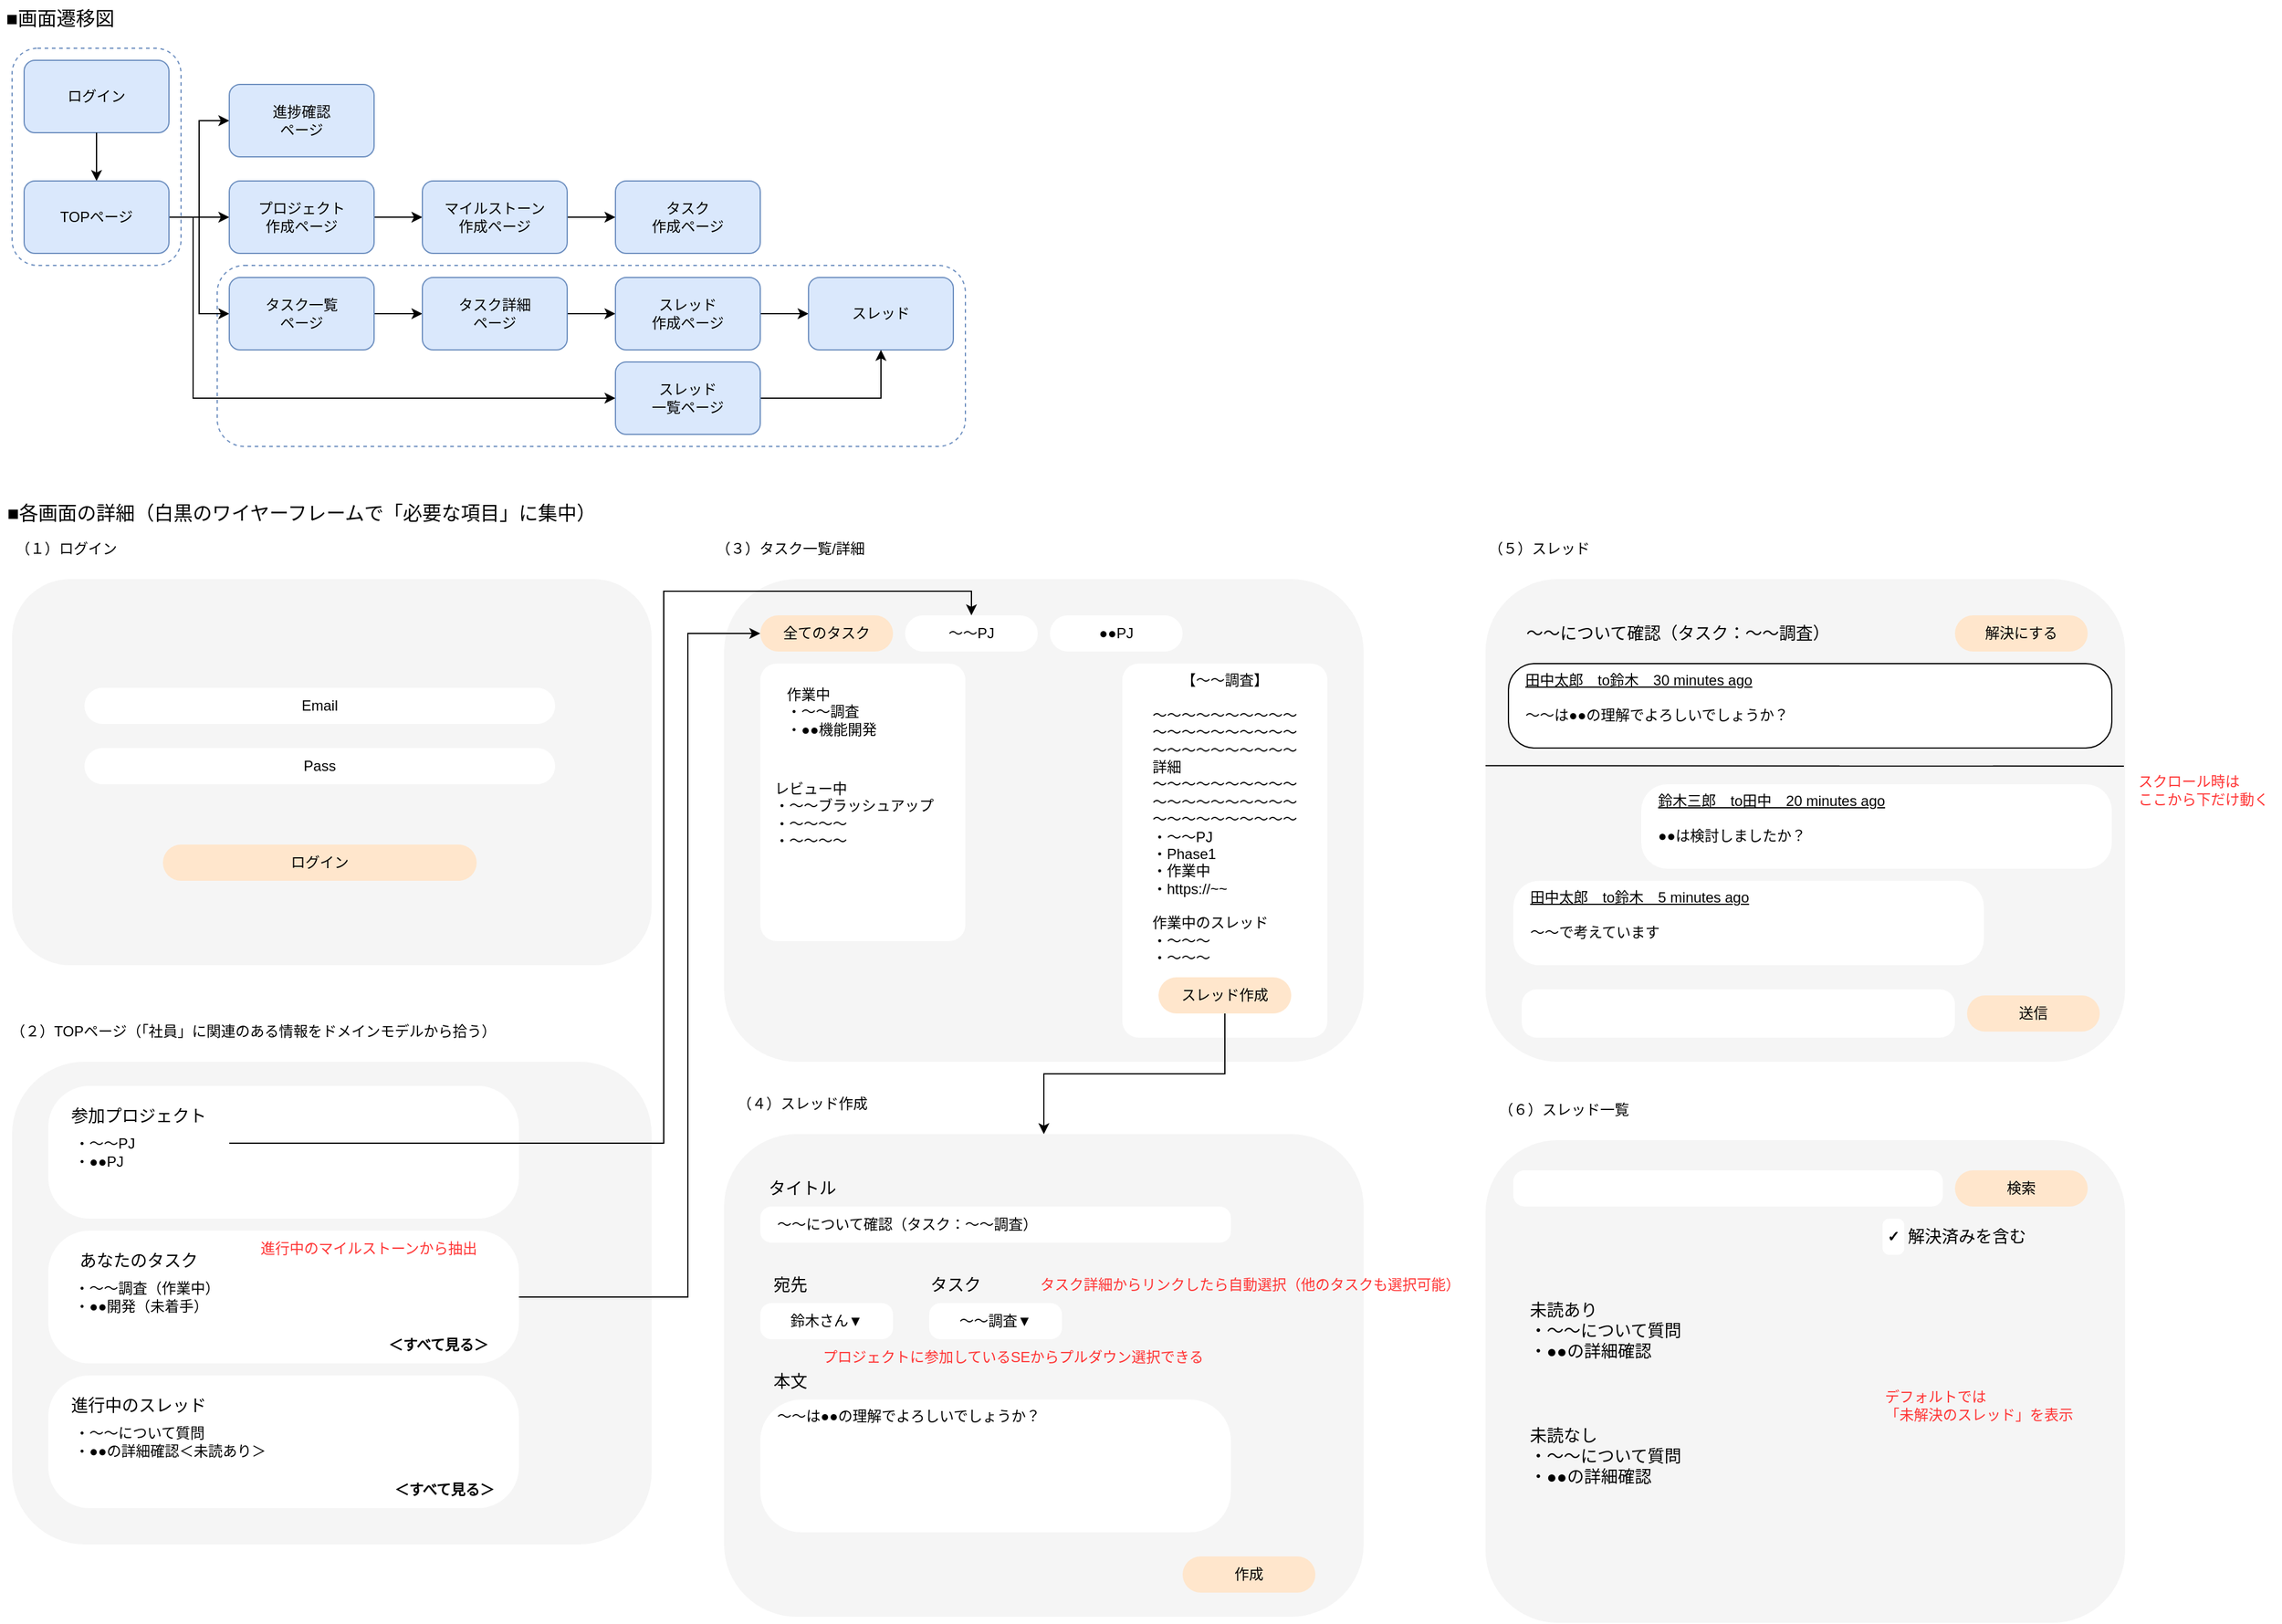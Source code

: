 <mxfile version="21.3.8" type="github">
  <diagram name="画面遷移図" id="G-IlNG6C6N0usewLotBW">
    <mxGraphModel dx="1434" dy="788" grid="1" gridSize="10" guides="1" tooltips="1" connect="1" arrows="1" fold="1" page="1" pageScale="1" pageWidth="827" pageHeight="1169" math="0" shadow="0">
      <root>
        <mxCell id="0" />
        <mxCell id="1" parent="0" />
        <mxCell id="luja3o-iw3-4LEcQ9ht4-22" value="" style="rounded=1;whiteSpace=wrap;html=1;fillColor=none;strokeColor=#6c8ebf;fillStyle=auto;labelBackgroundColor=none;dashed=1;" vertex="1" parent="1">
          <mxGeometry x="20" y="50" width="140" height="180" as="geometry" />
        </mxCell>
        <mxCell id="luja3o-iw3-4LEcQ9ht4-23" value="" style="rounded=1;whiteSpace=wrap;html=1;fillColor=none;strokeColor=#6c8ebf;fillStyle=auto;labelBackgroundColor=none;dashed=1;" vertex="1" parent="1">
          <mxGeometry x="190" y="230" width="620" height="150" as="geometry" />
        </mxCell>
        <mxCell id="luja3o-iw3-4LEcQ9ht4-1" value="■画面遷移図" style="text;html=1;strokeColor=none;fillColor=none;align=center;verticalAlign=middle;whiteSpace=wrap;rounded=0;fontSize=16;" vertex="1" parent="1">
          <mxGeometry x="10" y="10" width="100" height="30" as="geometry" />
        </mxCell>
        <mxCell id="luja3o-iw3-4LEcQ9ht4-3" value="ログイン" style="rounded=1;whiteSpace=wrap;html=1;fillColor=#dae8fc;strokeColor=#6c8ebf;" vertex="1" parent="1">
          <mxGeometry x="30" y="60" width="120" height="60" as="geometry" />
        </mxCell>
        <mxCell id="luja3o-iw3-4LEcQ9ht4-4" value="" style="endArrow=classic;html=1;rounded=0;exitX=0.5;exitY=1;exitDx=0;exitDy=0;entryX=0.5;entryY=0;entryDx=0;entryDy=0;" edge="1" parent="1" source="luja3o-iw3-4LEcQ9ht4-3" target="luja3o-iw3-4LEcQ9ht4-5">
          <mxGeometry width="50" height="50" relative="1" as="geometry">
            <mxPoint x="90" y="230" as="sourcePoint" />
            <mxPoint x="90" y="160" as="targetPoint" />
          </mxGeometry>
        </mxCell>
        <mxCell id="luja3o-iw3-4LEcQ9ht4-13" style="edgeStyle=orthogonalEdgeStyle;rounded=0;orthogonalLoop=1;jettySize=auto;html=1;exitX=1;exitY=0.5;exitDx=0;exitDy=0;entryX=0;entryY=0.5;entryDx=0;entryDy=0;" edge="1" parent="1" source="luja3o-iw3-4LEcQ9ht4-5" target="luja3o-iw3-4LEcQ9ht4-6">
          <mxGeometry relative="1" as="geometry" />
        </mxCell>
        <mxCell id="luja3o-iw3-4LEcQ9ht4-15" style="edgeStyle=orthogonalEdgeStyle;rounded=0;orthogonalLoop=1;jettySize=auto;html=1;exitX=1;exitY=0.5;exitDx=0;exitDy=0;entryX=0;entryY=0.5;entryDx=0;entryDy=0;" edge="1" parent="1" source="luja3o-iw3-4LEcQ9ht4-5" target="luja3o-iw3-4LEcQ9ht4-14">
          <mxGeometry relative="1" as="geometry" />
        </mxCell>
        <mxCell id="luja3o-iw3-4LEcQ9ht4-16" style="edgeStyle=orthogonalEdgeStyle;rounded=0;orthogonalLoop=1;jettySize=auto;html=1;exitX=1;exitY=0.5;exitDx=0;exitDy=0;entryX=0;entryY=0.5;entryDx=0;entryDy=0;" edge="1" parent="1" source="luja3o-iw3-4LEcQ9ht4-5" target="luja3o-iw3-4LEcQ9ht4-9">
          <mxGeometry relative="1" as="geometry" />
        </mxCell>
        <mxCell id="luja3o-iw3-4LEcQ9ht4-120" style="edgeStyle=orthogonalEdgeStyle;rounded=0;orthogonalLoop=1;jettySize=auto;html=1;exitX=1;exitY=0.5;exitDx=0;exitDy=0;entryX=0;entryY=0.5;entryDx=0;entryDy=0;" edge="1" parent="1" source="luja3o-iw3-4LEcQ9ht4-5" target="luja3o-iw3-4LEcQ9ht4-118">
          <mxGeometry relative="1" as="geometry">
            <Array as="points">
              <mxPoint x="170" y="190" />
              <mxPoint x="170" y="340" />
            </Array>
          </mxGeometry>
        </mxCell>
        <mxCell id="luja3o-iw3-4LEcQ9ht4-5" value="TOPページ" style="rounded=1;whiteSpace=wrap;html=1;fillColor=#dae8fc;strokeColor=#6c8ebf;" vertex="1" parent="1">
          <mxGeometry x="30" y="160" width="120" height="60" as="geometry" />
        </mxCell>
        <mxCell id="luja3o-iw3-4LEcQ9ht4-17" style="edgeStyle=orthogonalEdgeStyle;rounded=0;orthogonalLoop=1;jettySize=auto;html=1;exitX=1;exitY=0.5;exitDx=0;exitDy=0;entryX=0;entryY=0.5;entryDx=0;entryDy=0;" edge="1" parent="1" source="luja3o-iw3-4LEcQ9ht4-6" target="luja3o-iw3-4LEcQ9ht4-7">
          <mxGeometry relative="1" as="geometry" />
        </mxCell>
        <mxCell id="luja3o-iw3-4LEcQ9ht4-6" value="プロジェクト&lt;br&gt;作成ページ" style="rounded=1;whiteSpace=wrap;html=1;fillColor=#dae8fc;strokeColor=#6c8ebf;" vertex="1" parent="1">
          <mxGeometry x="200" y="160" width="120" height="60" as="geometry" />
        </mxCell>
        <mxCell id="luja3o-iw3-4LEcQ9ht4-18" style="edgeStyle=orthogonalEdgeStyle;rounded=0;orthogonalLoop=1;jettySize=auto;html=1;exitX=1;exitY=0.5;exitDx=0;exitDy=0;entryX=0;entryY=0.5;entryDx=0;entryDy=0;" edge="1" parent="1" source="luja3o-iw3-4LEcQ9ht4-7" target="luja3o-iw3-4LEcQ9ht4-8">
          <mxGeometry relative="1" as="geometry" />
        </mxCell>
        <mxCell id="luja3o-iw3-4LEcQ9ht4-7" value="マイルストーン&lt;br&gt;作成ページ" style="rounded=1;whiteSpace=wrap;html=1;fillColor=#dae8fc;strokeColor=#6c8ebf;" vertex="1" parent="1">
          <mxGeometry x="360" y="160" width="120" height="60" as="geometry" />
        </mxCell>
        <mxCell id="luja3o-iw3-4LEcQ9ht4-8" value="タスク&lt;br&gt;作成ページ" style="rounded=1;whiteSpace=wrap;html=1;fillColor=#dae8fc;strokeColor=#6c8ebf;" vertex="1" parent="1">
          <mxGeometry x="520" y="160" width="120" height="60" as="geometry" />
        </mxCell>
        <mxCell id="luja3o-iw3-4LEcQ9ht4-19" style="edgeStyle=orthogonalEdgeStyle;rounded=0;orthogonalLoop=1;jettySize=auto;html=1;exitX=1;exitY=0.5;exitDx=0;exitDy=0;entryX=0;entryY=0.5;entryDx=0;entryDy=0;" edge="1" parent="1" source="luja3o-iw3-4LEcQ9ht4-9" target="luja3o-iw3-4LEcQ9ht4-10">
          <mxGeometry relative="1" as="geometry" />
        </mxCell>
        <mxCell id="luja3o-iw3-4LEcQ9ht4-9" value="タスク一覧&lt;br&gt;ページ" style="rounded=1;whiteSpace=wrap;html=1;fillColor=#dae8fc;strokeColor=#6c8ebf;" vertex="1" parent="1">
          <mxGeometry x="200" y="240" width="120" height="60" as="geometry" />
        </mxCell>
        <mxCell id="luja3o-iw3-4LEcQ9ht4-20" style="edgeStyle=orthogonalEdgeStyle;rounded=0;orthogonalLoop=1;jettySize=auto;html=1;exitX=1;exitY=0.5;exitDx=0;exitDy=0;entryX=0;entryY=0.5;entryDx=0;entryDy=0;" edge="1" parent="1" source="luja3o-iw3-4LEcQ9ht4-10" target="luja3o-iw3-4LEcQ9ht4-11">
          <mxGeometry relative="1" as="geometry" />
        </mxCell>
        <mxCell id="luja3o-iw3-4LEcQ9ht4-10" value="タスク詳細&lt;br&gt;ページ" style="rounded=1;whiteSpace=wrap;html=1;fillColor=#dae8fc;strokeColor=#6c8ebf;" vertex="1" parent="1">
          <mxGeometry x="360" y="240" width="120" height="60" as="geometry" />
        </mxCell>
        <mxCell id="luja3o-iw3-4LEcQ9ht4-21" style="edgeStyle=orthogonalEdgeStyle;rounded=0;orthogonalLoop=1;jettySize=auto;html=1;exitX=1;exitY=0.5;exitDx=0;exitDy=0;entryX=0;entryY=0.5;entryDx=0;entryDy=0;" edge="1" parent="1" source="luja3o-iw3-4LEcQ9ht4-11" target="luja3o-iw3-4LEcQ9ht4-12">
          <mxGeometry relative="1" as="geometry" />
        </mxCell>
        <mxCell id="luja3o-iw3-4LEcQ9ht4-11" value="スレッド&lt;br&gt;作成ページ" style="rounded=1;whiteSpace=wrap;html=1;fillColor=#dae8fc;strokeColor=#6c8ebf;" vertex="1" parent="1">
          <mxGeometry x="520" y="240" width="120" height="60" as="geometry" />
        </mxCell>
        <mxCell id="luja3o-iw3-4LEcQ9ht4-12" value="スレッド" style="rounded=1;whiteSpace=wrap;html=1;fillColor=#dae8fc;strokeColor=#6c8ebf;" vertex="1" parent="1">
          <mxGeometry x="680" y="240" width="120" height="60" as="geometry" />
        </mxCell>
        <mxCell id="luja3o-iw3-4LEcQ9ht4-14" value="進捗確認&lt;br&gt;ページ" style="rounded=1;whiteSpace=wrap;html=1;fillColor=#dae8fc;strokeColor=#6c8ebf;" vertex="1" parent="1">
          <mxGeometry x="200" y="80" width="120" height="60" as="geometry" />
        </mxCell>
        <mxCell id="luja3o-iw3-4LEcQ9ht4-24" value="■各画面の詳細（白黒のワイヤーフレームで「必要な項目」に集中）" style="text;html=1;strokeColor=none;fillColor=none;align=center;verticalAlign=middle;whiteSpace=wrap;rounded=0;fontSize=16;" vertex="1" parent="1">
          <mxGeometry x="10" y="420" width="500" height="30" as="geometry" />
        </mxCell>
        <mxCell id="luja3o-iw3-4LEcQ9ht4-25" value="（１）ログイン" style="text;html=1;strokeColor=none;fillColor=none;align=center;verticalAlign=middle;whiteSpace=wrap;rounded=0;" vertex="1" parent="1">
          <mxGeometry x="10" y="450" width="110" height="30" as="geometry" />
        </mxCell>
        <mxCell id="luja3o-iw3-4LEcQ9ht4-26" value="" style="rounded=1;whiteSpace=wrap;html=1;fillColor=#f5f5f5;fontColor=#333333;strokeColor=none;" vertex="1" parent="1">
          <mxGeometry x="20" y="490" width="530" height="320" as="geometry" />
        </mxCell>
        <mxCell id="luja3o-iw3-4LEcQ9ht4-27" value="Email" style="rounded=1;whiteSpace=wrap;html=1;arcSize=50;strokeColor=none;" vertex="1" parent="1">
          <mxGeometry x="80" y="580" width="390" height="30" as="geometry" />
        </mxCell>
        <mxCell id="luja3o-iw3-4LEcQ9ht4-29" value="Pass" style="rounded=1;whiteSpace=wrap;html=1;arcSize=50;strokeColor=none;" vertex="1" parent="1">
          <mxGeometry x="80" y="630" width="390" height="30" as="geometry" />
        </mxCell>
        <mxCell id="luja3o-iw3-4LEcQ9ht4-30" value="ログイン" style="rounded=1;whiteSpace=wrap;html=1;arcSize=50;strokeColor=none;fillColor=#ffe6cc;" vertex="1" parent="1">
          <mxGeometry x="145" y="710" width="260" height="30" as="geometry" />
        </mxCell>
        <mxCell id="luja3o-iw3-4LEcQ9ht4-38" value="（２）TOPページ（「社員」に関連のある情報をドメインモデルから拾う）" style="text;html=1;strokeColor=none;fillColor=none;align=center;verticalAlign=middle;whiteSpace=wrap;rounded=0;" vertex="1" parent="1">
          <mxGeometry x="10" y="850" width="420" height="30" as="geometry" />
        </mxCell>
        <mxCell id="luja3o-iw3-4LEcQ9ht4-39" value="" style="rounded=1;whiteSpace=wrap;html=1;fillColor=#f5f5f5;fontColor=#333333;strokeColor=none;" vertex="1" parent="1">
          <mxGeometry x="20" y="890" width="530" height="400" as="geometry" />
        </mxCell>
        <mxCell id="luja3o-iw3-4LEcQ9ht4-40" value="" style="rounded=1;whiteSpace=wrap;html=1;arcSize=31;strokeColor=none;" vertex="1" parent="1">
          <mxGeometry x="50" y="910" width="390" height="110" as="geometry" />
        </mxCell>
        <mxCell id="luja3o-iw3-4LEcQ9ht4-43" value="参加プロジェクト" style="text;html=1;strokeColor=none;fillColor=none;align=center;verticalAlign=middle;whiteSpace=wrap;rounded=0;fontSize=14;" vertex="1" parent="1">
          <mxGeometry x="60" y="920" width="130" height="30" as="geometry" />
        </mxCell>
        <mxCell id="luja3o-iw3-4LEcQ9ht4-46" value="・～～PJ&lt;br&gt;・●●PJ" style="text;html=1;strokeColor=none;fillColor=none;align=left;verticalAlign=middle;whiteSpace=wrap;rounded=0;" vertex="1" parent="1">
          <mxGeometry x="70" y="950" width="130" height="30" as="geometry" />
        </mxCell>
        <mxCell id="luja3o-iw3-4LEcQ9ht4-48" value="" style="rounded=1;whiteSpace=wrap;html=1;arcSize=31;strokeColor=none;" vertex="1" parent="1">
          <mxGeometry x="50" y="1030" width="390" height="110" as="geometry" />
        </mxCell>
        <mxCell id="luja3o-iw3-4LEcQ9ht4-49" value="あなたのタスク" style="text;html=1;strokeColor=none;fillColor=none;align=center;verticalAlign=middle;whiteSpace=wrap;rounded=0;fontSize=14;" vertex="1" parent="1">
          <mxGeometry x="60" y="1040" width="130" height="30" as="geometry" />
        </mxCell>
        <mxCell id="luja3o-iw3-4LEcQ9ht4-50" value="・～～調査（作業中）&lt;br&gt;・●●開発（未着手）" style="text;html=1;strokeColor=none;fillColor=none;align=left;verticalAlign=middle;whiteSpace=wrap;rounded=0;" vertex="1" parent="1">
          <mxGeometry x="70" y="1070" width="130" height="30" as="geometry" />
        </mxCell>
        <mxCell id="luja3o-iw3-4LEcQ9ht4-51" value="進行中のマイルストーンから抽出" style="text;html=1;strokeColor=none;fillColor=none;align=left;verticalAlign=middle;whiteSpace=wrap;rounded=0;fontColor=#FF3333;" vertex="1" parent="1">
          <mxGeometry x="224" y="1030" width="190" height="30" as="geometry" />
        </mxCell>
        <mxCell id="luja3o-iw3-4LEcQ9ht4-52" value="＜すべて見る＞" style="text;html=1;strokeColor=none;fillColor=none;align=left;verticalAlign=middle;whiteSpace=wrap;rounded=0;fontStyle=1" vertex="1" parent="1">
          <mxGeometry x="330" y="1110" width="90" height="30" as="geometry" />
        </mxCell>
        <mxCell id="luja3o-iw3-4LEcQ9ht4-53" value="" style="rounded=1;whiteSpace=wrap;html=1;arcSize=31;strokeColor=none;" vertex="1" parent="1">
          <mxGeometry x="50" y="1150" width="390" height="110" as="geometry" />
        </mxCell>
        <mxCell id="luja3o-iw3-4LEcQ9ht4-54" value="進行中のスレッド" style="text;html=1;strokeColor=none;fillColor=none;align=center;verticalAlign=middle;whiteSpace=wrap;rounded=0;fontSize=14;" vertex="1" parent="1">
          <mxGeometry x="60" y="1160" width="130" height="30" as="geometry" />
        </mxCell>
        <mxCell id="luja3o-iw3-4LEcQ9ht4-55" value="・～～について質問&lt;br&gt;・●●の詳細確認＜未読あり＞" style="text;html=1;strokeColor=none;fillColor=none;align=left;verticalAlign=middle;whiteSpace=wrap;rounded=0;" vertex="1" parent="1">
          <mxGeometry x="70" y="1190" width="230" height="30" as="geometry" />
        </mxCell>
        <mxCell id="luja3o-iw3-4LEcQ9ht4-56" value="＜すべて見る＞" style="text;html=1;strokeColor=none;fillColor=none;align=left;verticalAlign=middle;whiteSpace=wrap;rounded=0;fontStyle=1" vertex="1" parent="1">
          <mxGeometry x="335" y="1230" width="90" height="30" as="geometry" />
        </mxCell>
        <mxCell id="luja3o-iw3-4LEcQ9ht4-57" value="（３）タスク一覧/詳細" style="text;html=1;strokeColor=none;fillColor=none;align=center;verticalAlign=middle;whiteSpace=wrap;rounded=0;" vertex="1" parent="1">
          <mxGeometry x="600" y="450" width="130" height="30" as="geometry" />
        </mxCell>
        <mxCell id="luja3o-iw3-4LEcQ9ht4-58" value="" style="rounded=1;whiteSpace=wrap;html=1;fillColor=#f5f5f5;fontColor=#333333;strokeColor=none;" vertex="1" parent="1">
          <mxGeometry x="610" y="490" width="530" height="400" as="geometry" />
        </mxCell>
        <mxCell id="luja3o-iw3-4LEcQ9ht4-59" value="" style="rounded=1;whiteSpace=wrap;html=1;arcSize=8;strokeColor=none;" vertex="1" parent="1">
          <mxGeometry x="640" y="560" width="170" height="230" as="geometry" />
        </mxCell>
        <mxCell id="luja3o-iw3-4LEcQ9ht4-61" value="作業中&lt;br&gt;・～～調査&lt;br&gt;・●●機能開発" style="text;html=1;strokeColor=none;fillColor=none;align=left;verticalAlign=middle;whiteSpace=wrap;rounded=0;" vertex="1" parent="1">
          <mxGeometry x="660" y="550" width="130" height="100" as="geometry" />
        </mxCell>
        <mxCell id="luja3o-iw3-4LEcQ9ht4-71" value="レビュー中&lt;br&gt;・～～ブラッシュアップ&lt;br&gt;・～～～～&lt;br&gt;・～～～～" style="text;html=1;strokeColor=none;fillColor=none;align=left;verticalAlign=middle;whiteSpace=wrap;rounded=0;" vertex="1" parent="1">
          <mxGeometry x="650" y="635" width="150" height="100" as="geometry" />
        </mxCell>
        <mxCell id="luja3o-iw3-4LEcQ9ht4-72" value="全てのタスク" style="rounded=1;whiteSpace=wrap;html=1;arcSize=50;strokeColor=none;fillColor=#ffe6cc;" vertex="1" parent="1">
          <mxGeometry x="640" y="520" width="110" height="30" as="geometry" />
        </mxCell>
        <mxCell id="luja3o-iw3-4LEcQ9ht4-73" value="～～PJ" style="rounded=1;whiteSpace=wrap;html=1;arcSize=50;strokeColor=none;fillColor=#FFFFFF;" vertex="1" parent="1">
          <mxGeometry x="760" y="520" width="110" height="30" as="geometry" />
        </mxCell>
        <mxCell id="luja3o-iw3-4LEcQ9ht4-74" value="●●PJ" style="rounded=1;whiteSpace=wrap;html=1;arcSize=50;strokeColor=none;fillColor=#FFFFFF;" vertex="1" parent="1">
          <mxGeometry x="880" y="520" width="110" height="30" as="geometry" />
        </mxCell>
        <mxCell id="luja3o-iw3-4LEcQ9ht4-75" style="edgeStyle=orthogonalEdgeStyle;rounded=0;orthogonalLoop=1;jettySize=auto;html=1;exitX=1;exitY=0.5;exitDx=0;exitDy=0;entryX=0;entryY=0.5;entryDx=0;entryDy=0;" edge="1" parent="1" source="luja3o-iw3-4LEcQ9ht4-48" target="luja3o-iw3-4LEcQ9ht4-72">
          <mxGeometry relative="1" as="geometry">
            <Array as="points">
              <mxPoint x="580" y="1085" />
              <mxPoint x="580" y="535" />
            </Array>
          </mxGeometry>
        </mxCell>
        <mxCell id="luja3o-iw3-4LEcQ9ht4-76" style="edgeStyle=orthogonalEdgeStyle;rounded=0;orthogonalLoop=1;jettySize=auto;html=1;exitX=1;exitY=0.25;exitDx=0;exitDy=0;entryX=0.5;entryY=0;entryDx=0;entryDy=0;" edge="1" parent="1" source="luja3o-iw3-4LEcQ9ht4-46" target="luja3o-iw3-4LEcQ9ht4-73">
          <mxGeometry relative="1" as="geometry">
            <Array as="points">
              <mxPoint x="560" y="957" />
              <mxPoint x="560" y="500" />
              <mxPoint x="815" y="500" />
            </Array>
          </mxGeometry>
        </mxCell>
        <mxCell id="luja3o-iw3-4LEcQ9ht4-77" value="【～～調査】&lt;br&gt;&lt;br&gt;&lt;div style=&quot;text-align: left;&quot;&gt;&lt;span style=&quot;background-color: initial;&quot;&gt;～～～～～～～～～～&lt;/span&gt;&lt;/div&gt;&lt;div style=&quot;text-align: left;&quot;&gt;&lt;span style=&quot;background-color: initial;&quot;&gt;～～～～～～～～～～&lt;/span&gt;&lt;/div&gt;&lt;div style=&quot;text-align: left;&quot;&gt;&lt;span style=&quot;background-color: initial;&quot;&gt;～～～～～～～～～～&lt;/span&gt;&lt;/div&gt;&lt;div style=&quot;text-align: left;&quot;&gt;&lt;span style=&quot;background-color: initial;&quot;&gt;詳細&lt;/span&gt;&lt;/div&gt;&lt;div style=&quot;text-align: left;&quot;&gt;&lt;span style=&quot;background-color: initial;&quot;&gt;～～～～～～～～～～&lt;/span&gt;&lt;/div&gt;&lt;div style=&quot;text-align: left;&quot;&gt;&lt;span style=&quot;background-color: initial;&quot;&gt;～～～～～～～～～～&lt;/span&gt;&lt;/div&gt;&lt;div style=&quot;text-align: left;&quot;&gt;&lt;span style=&quot;background-color: initial;&quot;&gt;～～～～～～～～～～&lt;/span&gt;&lt;/div&gt;&lt;div style=&quot;text-align: left;&quot;&gt;&lt;span style=&quot;background-color: initial;&quot;&gt;・～～PJ&lt;/span&gt;&lt;/div&gt;&lt;div style=&quot;text-align: left;&quot;&gt;&lt;span style=&quot;background-color: initial;&quot;&gt;・Phase1&lt;/span&gt;&lt;/div&gt;&lt;div style=&quot;text-align: left;&quot;&gt;&lt;span style=&quot;background-color: initial;&quot;&gt;・作業中&lt;/span&gt;&lt;/div&gt;&lt;div style=&quot;text-align: left;&quot;&gt;&lt;span style=&quot;background-color: initial;&quot;&gt;・https://~~&lt;/span&gt;&lt;/div&gt;&lt;div style=&quot;text-align: left;&quot;&gt;&lt;br&gt;&lt;/div&gt;&lt;div style=&quot;text-align: left;&quot;&gt;&lt;span style=&quot;background-color: initial;&quot;&gt;作業中のスレッド&lt;/span&gt;&lt;/div&gt;&lt;div style=&quot;text-align: left;&quot;&gt;&lt;span style=&quot;background-color: initial;&quot;&gt;・～～～&lt;/span&gt;&lt;/div&gt;&lt;div style=&quot;text-align: left;&quot;&gt;&lt;span style=&quot;background-color: initial;&quot;&gt;・～～～&lt;/span&gt;&lt;/div&gt;" style="rounded=1;whiteSpace=wrap;html=1;arcSize=8;strokeColor=none;verticalAlign=top;" vertex="1" parent="1">
          <mxGeometry x="940" y="560" width="170" height="310" as="geometry" />
        </mxCell>
        <mxCell id="luja3o-iw3-4LEcQ9ht4-99" style="edgeStyle=orthogonalEdgeStyle;rounded=0;orthogonalLoop=1;jettySize=auto;html=1;exitX=0.5;exitY=1;exitDx=0;exitDy=0;" edge="1" parent="1" source="luja3o-iw3-4LEcQ9ht4-78" target="luja3o-iw3-4LEcQ9ht4-80">
          <mxGeometry relative="1" as="geometry" />
        </mxCell>
        <mxCell id="luja3o-iw3-4LEcQ9ht4-78" value="スレッド作成" style="rounded=1;whiteSpace=wrap;html=1;arcSize=50;strokeColor=none;fillColor=#ffe6cc;" vertex="1" parent="1">
          <mxGeometry x="970" y="820" width="110" height="30" as="geometry" />
        </mxCell>
        <mxCell id="luja3o-iw3-4LEcQ9ht4-79" value="（４）スレッド作成" style="text;html=1;strokeColor=none;fillColor=none;align=center;verticalAlign=middle;whiteSpace=wrap;rounded=0;" vertex="1" parent="1">
          <mxGeometry x="610" y="910" width="130" height="30" as="geometry" />
        </mxCell>
        <mxCell id="luja3o-iw3-4LEcQ9ht4-80" value="" style="rounded=1;whiteSpace=wrap;html=1;fillColor=#f5f5f5;fontColor=#333333;strokeColor=none;" vertex="1" parent="1">
          <mxGeometry x="610" y="950" width="530" height="400" as="geometry" />
        </mxCell>
        <mxCell id="luja3o-iw3-4LEcQ9ht4-81" value="　～～について確認（タスク：～～調査）" style="rounded=1;whiteSpace=wrap;html=1;arcSize=31;strokeColor=none;align=left;" vertex="1" parent="1">
          <mxGeometry x="640" y="1010" width="390" height="30" as="geometry" />
        </mxCell>
        <mxCell id="luja3o-iw3-4LEcQ9ht4-82" value="タイトル" style="text;html=1;strokeColor=none;fillColor=none;align=center;verticalAlign=middle;whiteSpace=wrap;rounded=0;fontSize=14;" vertex="1" parent="1">
          <mxGeometry x="640" y="980" width="70" height="30" as="geometry" />
        </mxCell>
        <mxCell id="luja3o-iw3-4LEcQ9ht4-84" value="鈴木さん▼" style="rounded=1;whiteSpace=wrap;html=1;arcSize=31;strokeColor=none;align=center;" vertex="1" parent="1">
          <mxGeometry x="640" y="1090" width="110" height="30" as="geometry" />
        </mxCell>
        <mxCell id="luja3o-iw3-4LEcQ9ht4-85" value="宛先" style="text;html=1;strokeColor=none;fillColor=none;align=center;verticalAlign=middle;whiteSpace=wrap;rounded=0;fontSize=14;" vertex="1" parent="1">
          <mxGeometry x="640" y="1060" width="50" height="30" as="geometry" />
        </mxCell>
        <mxCell id="luja3o-iw3-4LEcQ9ht4-89" value="　～～は●●の理解でよろしいでしょうか？" style="rounded=1;whiteSpace=wrap;html=1;arcSize=31;strokeColor=none;align=left;verticalAlign=top;" vertex="1" parent="1">
          <mxGeometry x="640" y="1170" width="390" height="110" as="geometry" />
        </mxCell>
        <mxCell id="luja3o-iw3-4LEcQ9ht4-90" value="本文" style="text;html=1;strokeColor=none;fillColor=none;align=center;verticalAlign=middle;whiteSpace=wrap;rounded=0;fontSize=14;" vertex="1" parent="1">
          <mxGeometry x="640" y="1140" width="50" height="30" as="geometry" />
        </mxCell>
        <mxCell id="luja3o-iw3-4LEcQ9ht4-94" value="タスク" style="text;html=1;strokeColor=none;fillColor=none;align=center;verticalAlign=middle;whiteSpace=wrap;rounded=0;fontSize=14;" vertex="1" parent="1">
          <mxGeometry x="777" y="1060" width="50" height="30" as="geometry" />
        </mxCell>
        <mxCell id="luja3o-iw3-4LEcQ9ht4-95" value="～～調査▼" style="rounded=1;whiteSpace=wrap;html=1;arcSize=31;strokeColor=none;" vertex="1" parent="1">
          <mxGeometry x="780" y="1090" width="110" height="30" as="geometry" />
        </mxCell>
        <mxCell id="luja3o-iw3-4LEcQ9ht4-96" value="プロジェクトに参加しているSEからプルダウン選択できる" style="text;html=1;strokeColor=none;fillColor=none;align=left;verticalAlign=middle;whiteSpace=wrap;rounded=0;fontColor=#FF3333;" vertex="1" parent="1">
          <mxGeometry x="690" y="1120" width="330" height="30" as="geometry" />
        </mxCell>
        <mxCell id="luja3o-iw3-4LEcQ9ht4-97" value="タスク詳細からリンクしたら自動選択（他のタスクも選択可能）" style="text;html=1;strokeColor=none;fillColor=none;align=left;verticalAlign=middle;whiteSpace=wrap;rounded=0;fontColor=#FF3333;" vertex="1" parent="1">
          <mxGeometry x="870" y="1060" width="360" height="30" as="geometry" />
        </mxCell>
        <mxCell id="luja3o-iw3-4LEcQ9ht4-98" value="作成" style="rounded=1;whiteSpace=wrap;html=1;arcSize=50;strokeColor=none;fillColor=#ffe6cc;" vertex="1" parent="1">
          <mxGeometry x="990" y="1300" width="110" height="30" as="geometry" />
        </mxCell>
        <mxCell id="luja3o-iw3-4LEcQ9ht4-100" value="（５）スレッド" style="text;html=1;strokeColor=none;fillColor=none;align=center;verticalAlign=middle;whiteSpace=wrap;rounded=0;" vertex="1" parent="1">
          <mxGeometry x="1241" y="450" width="89" height="30" as="geometry" />
        </mxCell>
        <mxCell id="luja3o-iw3-4LEcQ9ht4-101" value="" style="rounded=1;whiteSpace=wrap;html=1;fillColor=#f5f5f5;fontColor=#333333;strokeColor=none;" vertex="1" parent="1">
          <mxGeometry x="1241" y="490" width="530" height="400" as="geometry" />
        </mxCell>
        <mxCell id="luja3o-iw3-4LEcQ9ht4-103" value="～～について確認（タスク：～～調査）" style="text;html=1;strokeColor=none;fillColor=none;align=center;verticalAlign=middle;whiteSpace=wrap;rounded=0;fontSize=14;" vertex="1" parent="1">
          <mxGeometry x="1271" y="520" width="259" height="30" as="geometry" />
        </mxCell>
        <mxCell id="luja3o-iw3-4LEcQ9ht4-106" value="　&lt;u&gt;田中太郎　to鈴木　30 minutes ago&lt;/u&gt;&lt;br&gt;&lt;br&gt;　～～は●●の理解でよろしいでしょうか？" style="rounded=1;whiteSpace=wrap;html=1;arcSize=31;align=left;verticalAlign=top;" vertex="1" parent="1">
          <mxGeometry x="1260" y="560" width="500" height="70" as="geometry" />
        </mxCell>
        <mxCell id="luja3o-iw3-4LEcQ9ht4-112" value="　&lt;u&gt;鈴木三郎　to田中　20 minutes ago&lt;/u&gt;&lt;br&gt;&lt;br&gt;　●●は検討しましたか？" style="rounded=1;whiteSpace=wrap;html=1;arcSize=31;strokeColor=none;align=left;verticalAlign=top;" vertex="1" parent="1">
          <mxGeometry x="1370" y="660" width="390" height="70" as="geometry" />
        </mxCell>
        <mxCell id="luja3o-iw3-4LEcQ9ht4-114" value="　&lt;u&gt;田中太郎　to鈴木　5 minutes ago&lt;/u&gt;&lt;br&gt;&lt;br&gt;　～～で考えています" style="rounded=1;whiteSpace=wrap;html=1;arcSize=31;strokeColor=none;align=left;verticalAlign=top;" vertex="1" parent="1">
          <mxGeometry x="1264" y="740" width="390" height="70" as="geometry" />
        </mxCell>
        <mxCell id="luja3o-iw3-4LEcQ9ht4-115" value="" style="rounded=1;whiteSpace=wrap;html=1;arcSize=31;strokeColor=none;align=left;verticalAlign=top;" vertex="1" parent="1">
          <mxGeometry x="1271" y="830" width="359" height="40" as="geometry" />
        </mxCell>
        <mxCell id="luja3o-iw3-4LEcQ9ht4-116" value="送信" style="rounded=1;whiteSpace=wrap;html=1;arcSize=50;strokeColor=none;fillColor=#ffe6cc;" vertex="1" parent="1">
          <mxGeometry x="1640" y="835" width="110" height="30" as="geometry" />
        </mxCell>
        <mxCell id="luja3o-iw3-4LEcQ9ht4-117" value="解決にする" style="rounded=1;whiteSpace=wrap;html=1;arcSize=50;strokeColor=none;fillColor=#ffe6cc;" vertex="1" parent="1">
          <mxGeometry x="1630" y="520" width="110" height="30" as="geometry" />
        </mxCell>
        <mxCell id="luja3o-iw3-4LEcQ9ht4-119" style="edgeStyle=orthogonalEdgeStyle;rounded=0;orthogonalLoop=1;jettySize=auto;html=1;exitX=1;exitY=0.5;exitDx=0;exitDy=0;entryX=0.5;entryY=1;entryDx=0;entryDy=0;" edge="1" parent="1" source="luja3o-iw3-4LEcQ9ht4-118" target="luja3o-iw3-4LEcQ9ht4-12">
          <mxGeometry relative="1" as="geometry" />
        </mxCell>
        <mxCell id="luja3o-iw3-4LEcQ9ht4-118" value="スレッド&lt;br&gt;一覧ページ" style="rounded=1;whiteSpace=wrap;html=1;fillColor=#dae8fc;strokeColor=#6c8ebf;" vertex="1" parent="1">
          <mxGeometry x="520" y="310" width="120" height="60" as="geometry" />
        </mxCell>
        <mxCell id="luja3o-iw3-4LEcQ9ht4-121" value="" style="endArrow=none;html=1;rounded=0;" edge="1" parent="1">
          <mxGeometry width="50" height="50" relative="1" as="geometry">
            <mxPoint x="1241" y="644.58" as="sourcePoint" />
            <mxPoint x="1770" y="645" as="targetPoint" />
          </mxGeometry>
        </mxCell>
        <mxCell id="luja3o-iw3-4LEcQ9ht4-122" value="スクロール時は&lt;br&gt;ここから下だけ動く" style="text;html=1;strokeColor=none;fillColor=none;align=left;verticalAlign=middle;whiteSpace=wrap;rounded=0;fontColor=#FF3333;" vertex="1" parent="1">
          <mxGeometry x="1780" y="650" width="120" height="30" as="geometry" />
        </mxCell>
        <mxCell id="luja3o-iw3-4LEcQ9ht4-123" value="（６）スレッド一覧" style="text;html=1;strokeColor=none;fillColor=none;align=center;verticalAlign=middle;whiteSpace=wrap;rounded=0;" vertex="1" parent="1">
          <mxGeometry x="1241" y="915" width="130" height="30" as="geometry" />
        </mxCell>
        <mxCell id="luja3o-iw3-4LEcQ9ht4-124" value="" style="rounded=1;whiteSpace=wrap;html=1;fillColor=#f5f5f5;fontColor=#333333;strokeColor=none;" vertex="1" parent="1">
          <mxGeometry x="1241" y="955" width="530" height="400" as="geometry" />
        </mxCell>
        <mxCell id="luja3o-iw3-4LEcQ9ht4-125" value="" style="rounded=1;whiteSpace=wrap;html=1;arcSize=31;strokeColor=none;align=left;" vertex="1" parent="1">
          <mxGeometry x="1264" y="980" width="356" height="30" as="geometry" />
        </mxCell>
        <mxCell id="luja3o-iw3-4LEcQ9ht4-128" value="&lt;div style=&quot;text-align: left;&quot;&gt;&lt;span style=&quot;background-color: initial;&quot;&gt;未読あり&lt;/span&gt;&lt;/div&gt;&lt;div style=&quot;text-align: left;&quot;&gt;&lt;span style=&quot;background-color: initial;&quot;&gt;・～～について質問&lt;/span&gt;&lt;/div&gt;&lt;div style=&quot;text-align: left;&quot;&gt;&lt;span style=&quot;background-color: initial;&quot;&gt;・●●の詳細確認&lt;/span&gt;&lt;/div&gt;" style="text;html=1;strokeColor=none;fillColor=none;align=center;verticalAlign=middle;whiteSpace=wrap;rounded=0;fontSize=14;" vertex="1" parent="1">
          <mxGeometry x="1271" y="1065" width="139" height="95" as="geometry" />
        </mxCell>
        <mxCell id="luja3o-iw3-4LEcQ9ht4-135" value="検索" style="rounded=1;whiteSpace=wrap;html=1;arcSize=50;strokeColor=none;fillColor=#ffe6cc;" vertex="1" parent="1">
          <mxGeometry x="1630" y="980" width="110" height="30" as="geometry" />
        </mxCell>
        <mxCell id="luja3o-iw3-4LEcQ9ht4-136" value="✓" style="rounded=1;whiteSpace=wrap;html=1;arcSize=31;strokeColor=none;align=center;fontStyle=1" vertex="1" parent="1">
          <mxGeometry x="1570" y="1020" width="18" height="30" as="geometry" />
        </mxCell>
        <mxCell id="luja3o-iw3-4LEcQ9ht4-137" value="解決済みを含む" style="text;html=1;strokeColor=none;fillColor=none;align=center;verticalAlign=middle;whiteSpace=wrap;rounded=0;fontSize=14;" vertex="1" parent="1">
          <mxGeometry x="1590" y="1020" width="100" height="30" as="geometry" />
        </mxCell>
        <mxCell id="luja3o-iw3-4LEcQ9ht4-138" value="&lt;div style=&quot;text-align: left;&quot;&gt;&lt;span style=&quot;background-color: initial;&quot;&gt;未読なし&lt;/span&gt;&lt;/div&gt;&lt;div style=&quot;text-align: left;&quot;&gt;&lt;span style=&quot;background-color: initial;&quot;&gt;・～～について質問&lt;/span&gt;&lt;/div&gt;&lt;div style=&quot;text-align: left;&quot;&gt;&lt;span style=&quot;background-color: initial;&quot;&gt;・●●の詳細確認&lt;/span&gt;&lt;/div&gt;" style="text;html=1;strokeColor=none;fillColor=none;align=center;verticalAlign=middle;whiteSpace=wrap;rounded=0;fontSize=14;" vertex="1" parent="1">
          <mxGeometry x="1271" y="1169" width="139" height="95" as="geometry" />
        </mxCell>
        <mxCell id="luja3o-iw3-4LEcQ9ht4-139" value="デフォルトでは&lt;br&gt;「未解決のスレッド」を表示" style="text;html=1;strokeColor=none;fillColor=none;align=left;verticalAlign=middle;whiteSpace=wrap;rounded=0;fontColor=#FF3333;" vertex="1" parent="1">
          <mxGeometry x="1570" y="1160" width="170" height="30" as="geometry" />
        </mxCell>
      </root>
    </mxGraphModel>
  </diagram>
</mxfile>
